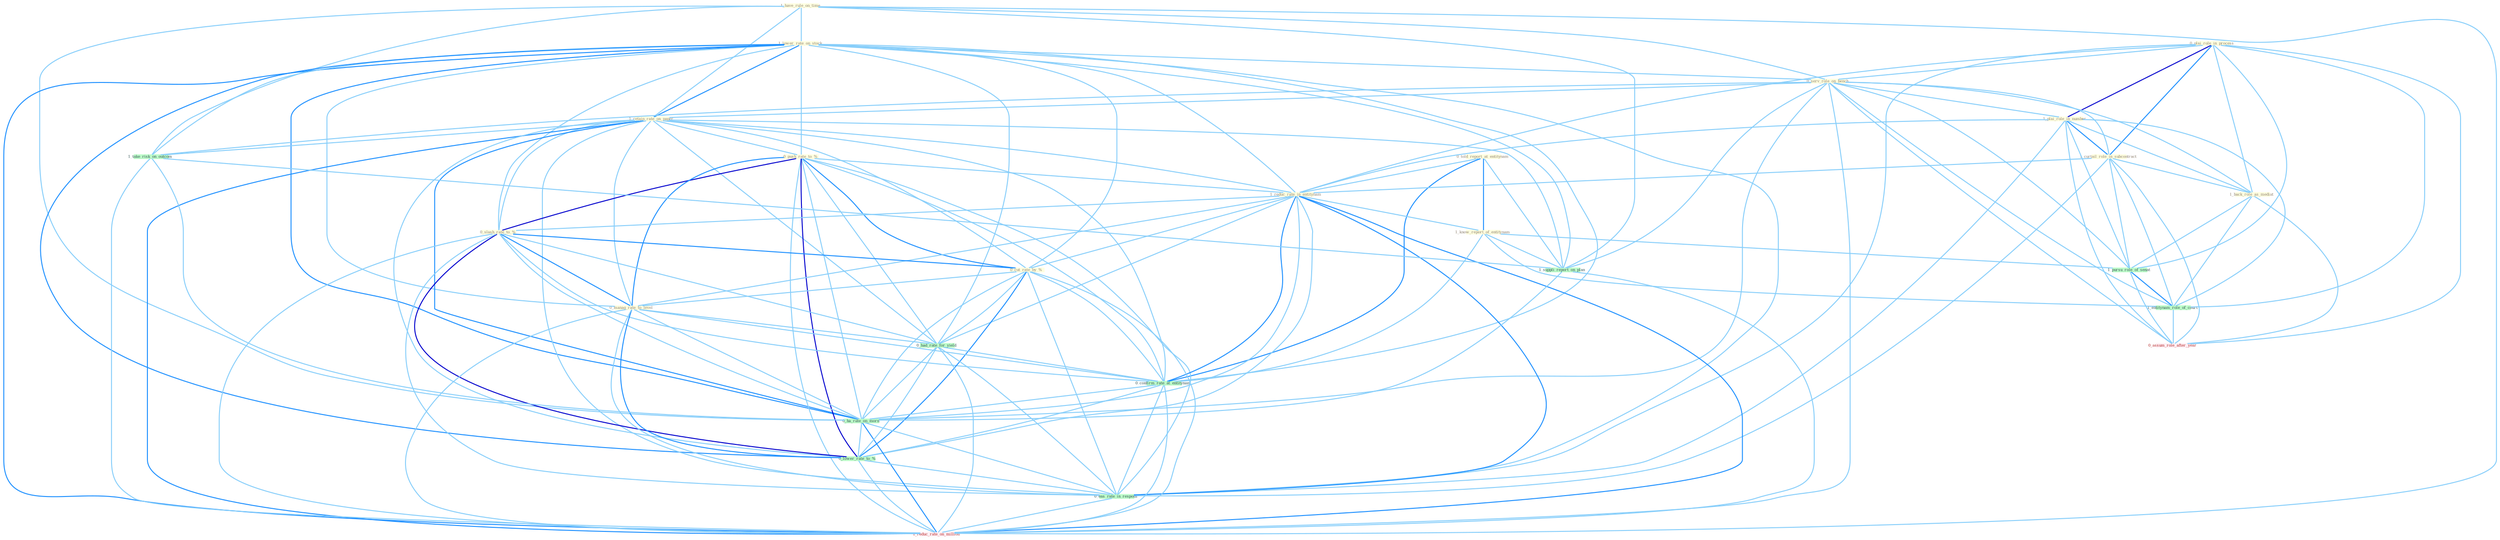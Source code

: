 Graph G{ 
    node
    [shape=polygon,style=filled,width=.5,height=.06,color="#BDFCC9",fixedsize=true,fontsize=4,
    fontcolor="#2f4f4f"];
    {node
    [color="#ffffe0", fontcolor="#8b7d6b"] "0_told_report_at_entitynam " "1_have_rule_on_time " "1_lower_rate_on_stock " "0_plai_role_in_process " "0_serv_role_on_bench " "1_retain_rate_on_paper " "1_plai_role_in_number " "0_push_rate_to_% " "1_curtail_role_in_subcontract " "1_reduc_rate_in_entitynam " "0_slash_rate_to_% " "1_back_role_as_mediat " "1_know_report_of_entitynam " "0_cut_rate_by_% " "0_manag_rate_to_level "}
{node [color="#fff0f5", fontcolor="#b22222"] "1_reduc_rate_on_million " "0_assum_role_after_year "}
edge [color="#B0E2FF"];

	"0_told_report_at_entitynam " -- "1_reduc_rate_in_entitynam " [w="1", color="#87cefa" ];
	"0_told_report_at_entitynam " -- "1_know_report_of_entitynam " [w="2", color="#1e90ff" , len=0.8];
	"0_told_report_at_entitynam " -- "1_suppli_report_on_plan " [w="1", color="#87cefa" ];
	"0_told_report_at_entitynam " -- "0_confirm_rate_at_entitynam " [w="2", color="#1e90ff" , len=0.8];
	"1_have_rule_on_time " -- "1_lower_rate_on_stock " [w="1", color="#87cefa" ];
	"1_have_rule_on_time " -- "0_serv_role_on_bench " [w="1", color="#87cefa" ];
	"1_have_rule_on_time " -- "1_retain_rate_on_paper " [w="1", color="#87cefa" ];
	"1_have_rule_on_time " -- "1_take_risk_on_outcom " [w="1", color="#87cefa" ];
	"1_have_rule_on_time " -- "1_suppli_report_on_plan " [w="1", color="#87cefa" ];
	"1_have_rule_on_time " -- "0_ha_rate_on_morn " [w="1", color="#87cefa" ];
	"1_have_rule_on_time " -- "1_reduc_rate_on_million " [w="1", color="#87cefa" ];
	"1_lower_rate_on_stock " -- "0_serv_role_on_bench " [w="1", color="#87cefa" ];
	"1_lower_rate_on_stock " -- "1_retain_rate_on_paper " [w="2", color="#1e90ff" , len=0.8];
	"1_lower_rate_on_stock " -- "0_push_rate_to_% " [w="1", color="#87cefa" ];
	"1_lower_rate_on_stock " -- "1_reduc_rate_in_entitynam " [w="1", color="#87cefa" ];
	"1_lower_rate_on_stock " -- "0_slash_rate_to_% " [w="1", color="#87cefa" ];
	"1_lower_rate_on_stock " -- "0_cut_rate_by_% " [w="1", color="#87cefa" ];
	"1_lower_rate_on_stock " -- "0_manag_rate_to_level " [w="1", color="#87cefa" ];
	"1_lower_rate_on_stock " -- "1_take_risk_on_outcom " [w="1", color="#87cefa" ];
	"1_lower_rate_on_stock " -- "1_suppli_report_on_plan " [w="1", color="#87cefa" ];
	"1_lower_rate_on_stock " -- "0_had_rate_for_yield " [w="1", color="#87cefa" ];
	"1_lower_rate_on_stock " -- "0_confirm_rate_at_entitynam " [w="1", color="#87cefa" ];
	"1_lower_rate_on_stock " -- "0_ha_rate_on_morn " [w="2", color="#1e90ff" , len=0.8];
	"1_lower_rate_on_stock " -- "0_lower_rate_to_% " [w="2", color="#1e90ff" , len=0.8];
	"1_lower_rate_on_stock " -- "0_eas_rate_in_respons " [w="1", color="#87cefa" ];
	"1_lower_rate_on_stock " -- "1_reduc_rate_on_million " [w="2", color="#1e90ff" , len=0.8];
	"0_plai_role_in_process " -- "0_serv_role_on_bench " [w="1", color="#87cefa" ];
	"0_plai_role_in_process " -- "1_plai_role_in_number " [w="3", color="#0000cd" , len=0.6];
	"0_plai_role_in_process " -- "1_curtail_role_in_subcontract " [w="2", color="#1e90ff" , len=0.8];
	"0_plai_role_in_process " -- "1_reduc_rate_in_entitynam " [w="1", color="#87cefa" ];
	"0_plai_role_in_process " -- "1_back_role_as_mediat " [w="1", color="#87cefa" ];
	"0_plai_role_in_process " -- "1_pursu_role_of_senat " [w="1", color="#87cefa" ];
	"0_plai_role_in_process " -- "1_entitynam_role_of_court " [w="1", color="#87cefa" ];
	"0_plai_role_in_process " -- "0_eas_rate_in_respons " [w="1", color="#87cefa" ];
	"0_plai_role_in_process " -- "0_assum_role_after_year " [w="1", color="#87cefa" ];
	"0_serv_role_on_bench " -- "1_retain_rate_on_paper " [w="1", color="#87cefa" ];
	"0_serv_role_on_bench " -- "1_plai_role_in_number " [w="1", color="#87cefa" ];
	"0_serv_role_on_bench " -- "1_curtail_role_in_subcontract " [w="1", color="#87cefa" ];
	"0_serv_role_on_bench " -- "1_back_role_as_mediat " [w="1", color="#87cefa" ];
	"0_serv_role_on_bench " -- "1_pursu_role_of_senat " [w="1", color="#87cefa" ];
	"0_serv_role_on_bench " -- "1_take_risk_on_outcom " [w="1", color="#87cefa" ];
	"0_serv_role_on_bench " -- "1_suppli_report_on_plan " [w="1", color="#87cefa" ];
	"0_serv_role_on_bench " -- "0_ha_rate_on_morn " [w="1", color="#87cefa" ];
	"0_serv_role_on_bench " -- "1_entitynam_role_of_court " [w="1", color="#87cefa" ];
	"0_serv_role_on_bench " -- "1_reduc_rate_on_million " [w="1", color="#87cefa" ];
	"0_serv_role_on_bench " -- "0_assum_role_after_year " [w="1", color="#87cefa" ];
	"1_retain_rate_on_paper " -- "0_push_rate_to_% " [w="1", color="#87cefa" ];
	"1_retain_rate_on_paper " -- "1_reduc_rate_in_entitynam " [w="1", color="#87cefa" ];
	"1_retain_rate_on_paper " -- "0_slash_rate_to_% " [w="1", color="#87cefa" ];
	"1_retain_rate_on_paper " -- "0_cut_rate_by_% " [w="1", color="#87cefa" ];
	"1_retain_rate_on_paper " -- "0_manag_rate_to_level " [w="1", color="#87cefa" ];
	"1_retain_rate_on_paper " -- "1_take_risk_on_outcom " [w="1", color="#87cefa" ];
	"1_retain_rate_on_paper " -- "1_suppli_report_on_plan " [w="1", color="#87cefa" ];
	"1_retain_rate_on_paper " -- "0_had_rate_for_yield " [w="1", color="#87cefa" ];
	"1_retain_rate_on_paper " -- "0_confirm_rate_at_entitynam " [w="1", color="#87cefa" ];
	"1_retain_rate_on_paper " -- "0_ha_rate_on_morn " [w="2", color="#1e90ff" , len=0.8];
	"1_retain_rate_on_paper " -- "0_lower_rate_to_% " [w="1", color="#87cefa" ];
	"1_retain_rate_on_paper " -- "0_eas_rate_in_respons " [w="1", color="#87cefa" ];
	"1_retain_rate_on_paper " -- "1_reduc_rate_on_million " [w="2", color="#1e90ff" , len=0.8];
	"1_plai_role_in_number " -- "1_curtail_role_in_subcontract " [w="2", color="#1e90ff" , len=0.8];
	"1_plai_role_in_number " -- "1_reduc_rate_in_entitynam " [w="1", color="#87cefa" ];
	"1_plai_role_in_number " -- "1_back_role_as_mediat " [w="1", color="#87cefa" ];
	"1_plai_role_in_number " -- "1_pursu_role_of_senat " [w="1", color="#87cefa" ];
	"1_plai_role_in_number " -- "1_entitynam_role_of_court " [w="1", color="#87cefa" ];
	"1_plai_role_in_number " -- "0_eas_rate_in_respons " [w="1", color="#87cefa" ];
	"1_plai_role_in_number " -- "0_assum_role_after_year " [w="1", color="#87cefa" ];
	"0_push_rate_to_% " -- "1_reduc_rate_in_entitynam " [w="1", color="#87cefa" ];
	"0_push_rate_to_% " -- "0_slash_rate_to_% " [w="3", color="#0000cd" , len=0.6];
	"0_push_rate_to_% " -- "0_cut_rate_by_% " [w="2", color="#1e90ff" , len=0.8];
	"0_push_rate_to_% " -- "0_manag_rate_to_level " [w="2", color="#1e90ff" , len=0.8];
	"0_push_rate_to_% " -- "0_had_rate_for_yield " [w="1", color="#87cefa" ];
	"0_push_rate_to_% " -- "0_confirm_rate_at_entitynam " [w="1", color="#87cefa" ];
	"0_push_rate_to_% " -- "0_ha_rate_on_morn " [w="1", color="#87cefa" ];
	"0_push_rate_to_% " -- "0_lower_rate_to_% " [w="3", color="#0000cd" , len=0.6];
	"0_push_rate_to_% " -- "0_eas_rate_in_respons " [w="1", color="#87cefa" ];
	"0_push_rate_to_% " -- "1_reduc_rate_on_million " [w="1", color="#87cefa" ];
	"1_curtail_role_in_subcontract " -- "1_reduc_rate_in_entitynam " [w="1", color="#87cefa" ];
	"1_curtail_role_in_subcontract " -- "1_back_role_as_mediat " [w="1", color="#87cefa" ];
	"1_curtail_role_in_subcontract " -- "1_pursu_role_of_senat " [w="1", color="#87cefa" ];
	"1_curtail_role_in_subcontract " -- "1_entitynam_role_of_court " [w="1", color="#87cefa" ];
	"1_curtail_role_in_subcontract " -- "0_eas_rate_in_respons " [w="1", color="#87cefa" ];
	"1_curtail_role_in_subcontract " -- "0_assum_role_after_year " [w="1", color="#87cefa" ];
	"1_reduc_rate_in_entitynam " -- "0_slash_rate_to_% " [w="1", color="#87cefa" ];
	"1_reduc_rate_in_entitynam " -- "1_know_report_of_entitynam " [w="1", color="#87cefa" ];
	"1_reduc_rate_in_entitynam " -- "0_cut_rate_by_% " [w="1", color="#87cefa" ];
	"1_reduc_rate_in_entitynam " -- "0_manag_rate_to_level " [w="1", color="#87cefa" ];
	"1_reduc_rate_in_entitynam " -- "0_had_rate_for_yield " [w="1", color="#87cefa" ];
	"1_reduc_rate_in_entitynam " -- "0_confirm_rate_at_entitynam " [w="2", color="#1e90ff" , len=0.8];
	"1_reduc_rate_in_entitynam " -- "0_ha_rate_on_morn " [w="1", color="#87cefa" ];
	"1_reduc_rate_in_entitynam " -- "0_lower_rate_to_% " [w="1", color="#87cefa" ];
	"1_reduc_rate_in_entitynam " -- "0_eas_rate_in_respons " [w="2", color="#1e90ff" , len=0.8];
	"1_reduc_rate_in_entitynam " -- "1_reduc_rate_on_million " [w="2", color="#1e90ff" , len=0.8];
	"0_slash_rate_to_% " -- "0_cut_rate_by_% " [w="2", color="#1e90ff" , len=0.8];
	"0_slash_rate_to_% " -- "0_manag_rate_to_level " [w="2", color="#1e90ff" , len=0.8];
	"0_slash_rate_to_% " -- "0_had_rate_for_yield " [w="1", color="#87cefa" ];
	"0_slash_rate_to_% " -- "0_confirm_rate_at_entitynam " [w="1", color="#87cefa" ];
	"0_slash_rate_to_% " -- "0_ha_rate_on_morn " [w="1", color="#87cefa" ];
	"0_slash_rate_to_% " -- "0_lower_rate_to_% " [w="3", color="#0000cd" , len=0.6];
	"0_slash_rate_to_% " -- "0_eas_rate_in_respons " [w="1", color="#87cefa" ];
	"0_slash_rate_to_% " -- "1_reduc_rate_on_million " [w="1", color="#87cefa" ];
	"1_back_role_as_mediat " -- "1_pursu_role_of_senat " [w="1", color="#87cefa" ];
	"1_back_role_as_mediat " -- "1_entitynam_role_of_court " [w="1", color="#87cefa" ];
	"1_back_role_as_mediat " -- "0_assum_role_after_year " [w="1", color="#87cefa" ];
	"1_know_report_of_entitynam " -- "1_pursu_role_of_senat " [w="1", color="#87cefa" ];
	"1_know_report_of_entitynam " -- "1_suppli_report_on_plan " [w="1", color="#87cefa" ];
	"1_know_report_of_entitynam " -- "0_confirm_rate_at_entitynam " [w="1", color="#87cefa" ];
	"1_know_report_of_entitynam " -- "1_entitynam_role_of_court " [w="1", color="#87cefa" ];
	"0_cut_rate_by_% " -- "0_manag_rate_to_level " [w="1", color="#87cefa" ];
	"0_cut_rate_by_% " -- "0_had_rate_for_yield " [w="1", color="#87cefa" ];
	"0_cut_rate_by_% " -- "0_confirm_rate_at_entitynam " [w="1", color="#87cefa" ];
	"0_cut_rate_by_% " -- "0_ha_rate_on_morn " [w="1", color="#87cefa" ];
	"0_cut_rate_by_% " -- "0_lower_rate_to_% " [w="2", color="#1e90ff" , len=0.8];
	"0_cut_rate_by_% " -- "0_eas_rate_in_respons " [w="1", color="#87cefa" ];
	"0_cut_rate_by_% " -- "1_reduc_rate_on_million " [w="1", color="#87cefa" ];
	"0_manag_rate_to_level " -- "0_had_rate_for_yield " [w="1", color="#87cefa" ];
	"0_manag_rate_to_level " -- "0_confirm_rate_at_entitynam " [w="1", color="#87cefa" ];
	"0_manag_rate_to_level " -- "0_ha_rate_on_morn " [w="1", color="#87cefa" ];
	"0_manag_rate_to_level " -- "0_lower_rate_to_% " [w="2", color="#1e90ff" , len=0.8];
	"0_manag_rate_to_level " -- "0_eas_rate_in_respons " [w="1", color="#87cefa" ];
	"0_manag_rate_to_level " -- "1_reduc_rate_on_million " [w="1", color="#87cefa" ];
	"1_pursu_role_of_senat " -- "1_entitynam_role_of_court " [w="2", color="#1e90ff" , len=0.8];
	"1_pursu_role_of_senat " -- "0_assum_role_after_year " [w="1", color="#87cefa" ];
	"1_take_risk_on_outcom " -- "1_suppli_report_on_plan " [w="1", color="#87cefa" ];
	"1_take_risk_on_outcom " -- "0_ha_rate_on_morn " [w="1", color="#87cefa" ];
	"1_take_risk_on_outcom " -- "1_reduc_rate_on_million " [w="1", color="#87cefa" ];
	"1_suppli_report_on_plan " -- "0_ha_rate_on_morn " [w="1", color="#87cefa" ];
	"1_suppli_report_on_plan " -- "1_reduc_rate_on_million " [w="1", color="#87cefa" ];
	"0_had_rate_for_yield " -- "0_confirm_rate_at_entitynam " [w="1", color="#87cefa" ];
	"0_had_rate_for_yield " -- "0_ha_rate_on_morn " [w="1", color="#87cefa" ];
	"0_had_rate_for_yield " -- "0_lower_rate_to_% " [w="1", color="#87cefa" ];
	"0_had_rate_for_yield " -- "0_eas_rate_in_respons " [w="1", color="#87cefa" ];
	"0_had_rate_for_yield " -- "1_reduc_rate_on_million " [w="1", color="#87cefa" ];
	"0_confirm_rate_at_entitynam " -- "0_ha_rate_on_morn " [w="1", color="#87cefa" ];
	"0_confirm_rate_at_entitynam " -- "0_lower_rate_to_% " [w="1", color="#87cefa" ];
	"0_confirm_rate_at_entitynam " -- "0_eas_rate_in_respons " [w="1", color="#87cefa" ];
	"0_confirm_rate_at_entitynam " -- "1_reduc_rate_on_million " [w="1", color="#87cefa" ];
	"0_ha_rate_on_morn " -- "0_lower_rate_to_% " [w="1", color="#87cefa" ];
	"0_ha_rate_on_morn " -- "0_eas_rate_in_respons " [w="1", color="#87cefa" ];
	"0_ha_rate_on_morn " -- "1_reduc_rate_on_million " [w="2", color="#1e90ff" , len=0.8];
	"1_entitynam_role_of_court " -- "0_assum_role_after_year " [w="1", color="#87cefa" ];
	"0_lower_rate_to_% " -- "0_eas_rate_in_respons " [w="1", color="#87cefa" ];
	"0_lower_rate_to_% " -- "1_reduc_rate_on_million " [w="1", color="#87cefa" ];
	"0_eas_rate_in_respons " -- "1_reduc_rate_on_million " [w="1", color="#87cefa" ];
}
